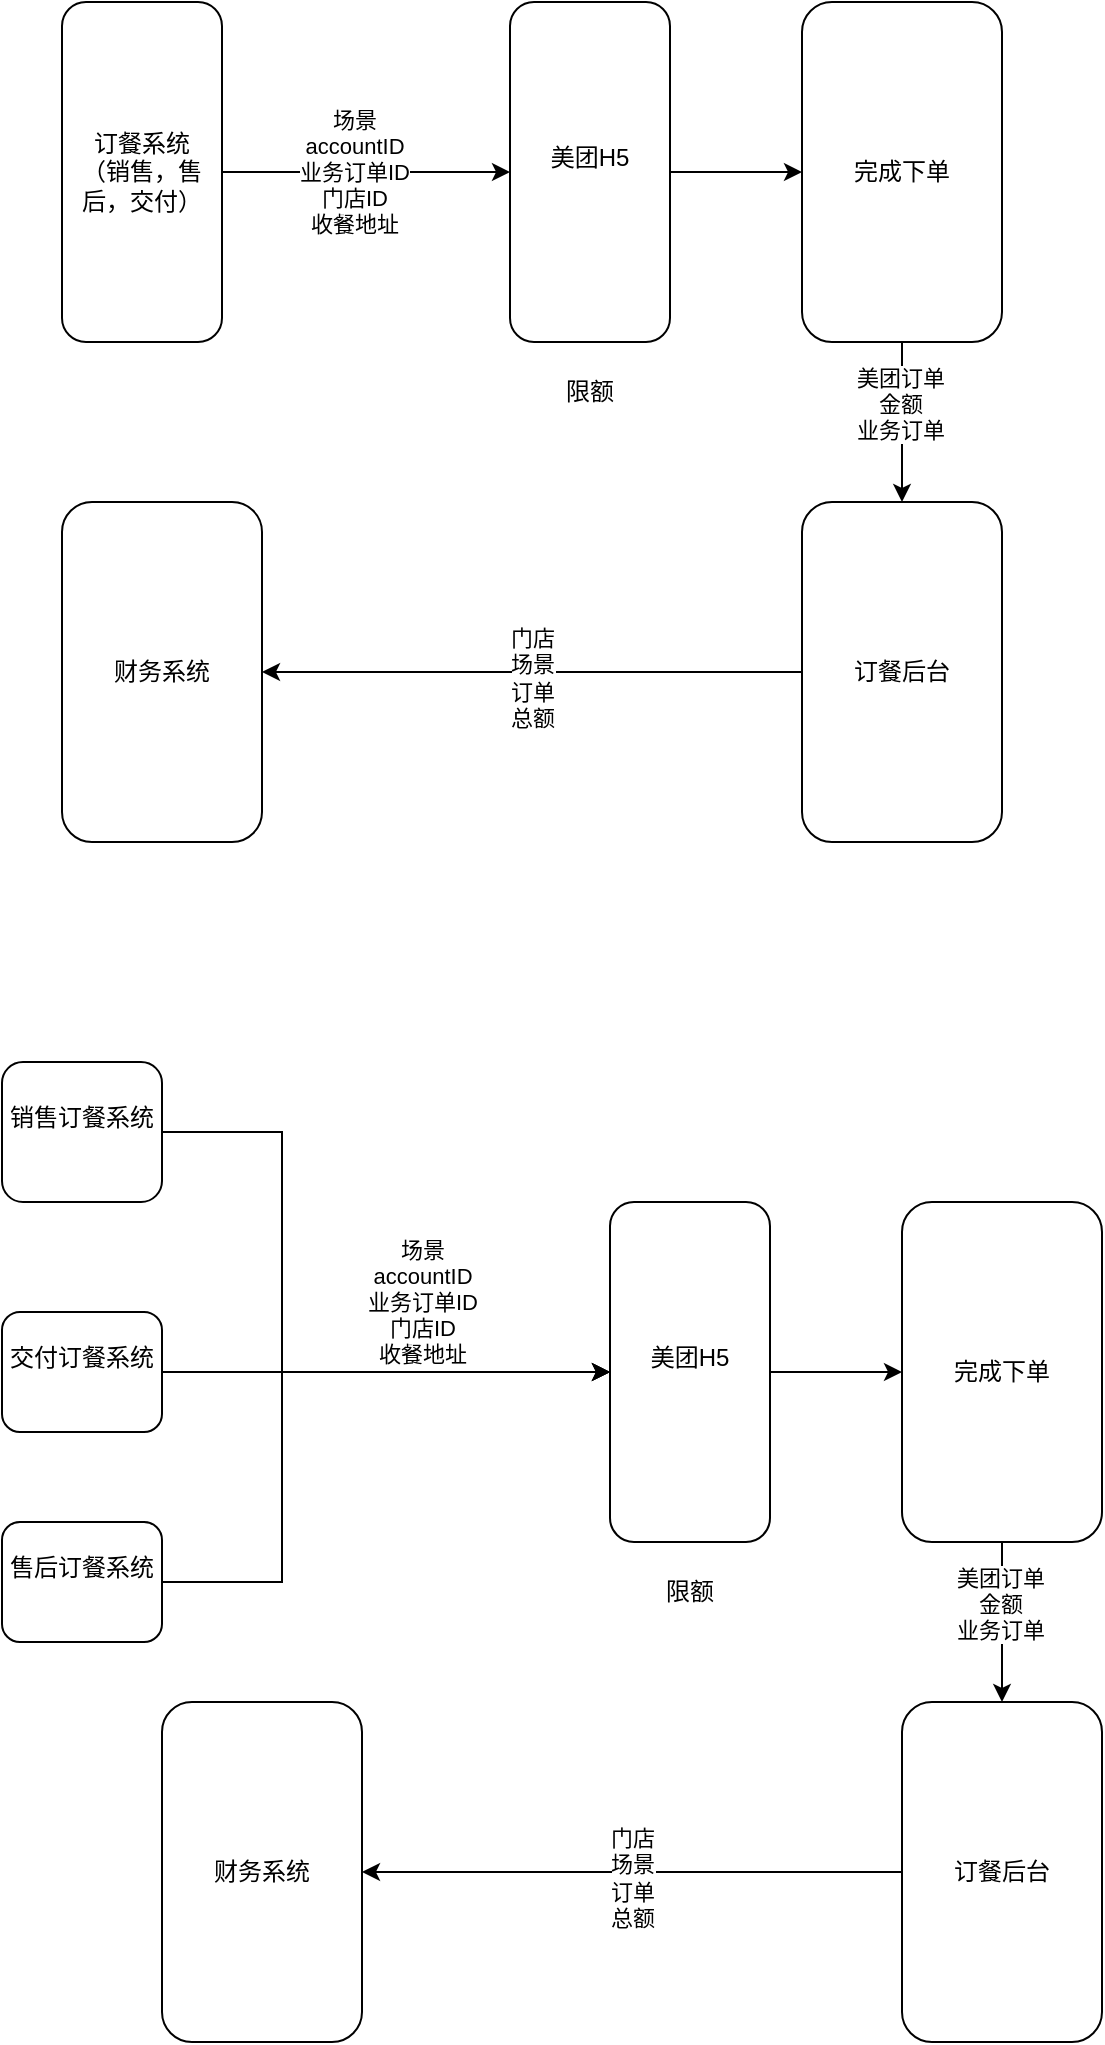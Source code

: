 <mxfile version="24.2.2" type="github">
  <diagram name="第 1 页" id="5igIaiJpBt7Af2Hc7F_L">
    <mxGraphModel dx="1434" dy="820" grid="1" gridSize="10" guides="1" tooltips="1" connect="1" arrows="1" fold="1" page="1" pageScale="1" pageWidth="827" pageHeight="1169" math="0" shadow="0">
      <root>
        <mxCell id="0" />
        <mxCell id="1" parent="0" />
        <mxCell id="-wFoIVxJyCrv2x4FveQs-6" value="" style="edgeStyle=orthogonalEdgeStyle;rounded=0;orthogonalLoop=1;jettySize=auto;html=1;" edge="1" parent="1" source="-wFoIVxJyCrv2x4FveQs-1" target="-wFoIVxJyCrv2x4FveQs-5">
          <mxGeometry relative="1" as="geometry" />
        </mxCell>
        <mxCell id="-wFoIVxJyCrv2x4FveQs-7" value="场景&lt;div&gt;accountID&lt;/div&gt;&lt;div&gt;业务订单ID&lt;/div&gt;&lt;div&gt;门店ID&lt;/div&gt;&lt;div&gt;收餐地址&lt;/div&gt;" style="edgeLabel;html=1;align=center;verticalAlign=middle;resizable=0;points=[];" vertex="1" connectable="0" parent="-wFoIVxJyCrv2x4FveQs-6">
          <mxGeometry x="-0.083" relative="1" as="geometry">
            <mxPoint as="offset" />
          </mxGeometry>
        </mxCell>
        <mxCell id="-wFoIVxJyCrv2x4FveQs-1" value="订餐系统&lt;div&gt;（销售，售后，交付）&lt;/div&gt;" style="rounded=1;whiteSpace=wrap;html=1;" vertex="1" parent="1">
          <mxGeometry x="110" y="160" width="80" height="170" as="geometry" />
        </mxCell>
        <mxCell id="-wFoIVxJyCrv2x4FveQs-11" value="" style="edgeStyle=orthogonalEdgeStyle;rounded=0;orthogonalLoop=1;jettySize=auto;html=1;" edge="1" parent="1" source="-wFoIVxJyCrv2x4FveQs-2" target="-wFoIVxJyCrv2x4FveQs-10">
          <mxGeometry relative="1" as="geometry" />
        </mxCell>
        <mxCell id="-wFoIVxJyCrv2x4FveQs-12" value="美团订单&lt;div&gt;金额&lt;/div&gt;&lt;div&gt;业务订单&lt;/div&gt;" style="edgeLabel;html=1;align=center;verticalAlign=middle;resizable=0;points=[];" vertex="1" connectable="0" parent="-wFoIVxJyCrv2x4FveQs-11">
          <mxGeometry x="-0.225" y="-1" relative="1" as="geometry">
            <mxPoint as="offset" />
          </mxGeometry>
        </mxCell>
        <mxCell id="-wFoIVxJyCrv2x4FveQs-2" value="完成下单" style="rounded=1;whiteSpace=wrap;html=1;" vertex="1" parent="1">
          <mxGeometry x="480" y="160" width="100" height="170" as="geometry" />
        </mxCell>
        <mxCell id="-wFoIVxJyCrv2x4FveQs-9" value="" style="edgeStyle=orthogonalEdgeStyle;rounded=0;orthogonalLoop=1;jettySize=auto;html=1;" edge="1" parent="1" source="-wFoIVxJyCrv2x4FveQs-5" target="-wFoIVxJyCrv2x4FveQs-2">
          <mxGeometry relative="1" as="geometry" />
        </mxCell>
        <mxCell id="-wFoIVxJyCrv2x4FveQs-5" value="美团H5&lt;div&gt;&lt;br&gt;&lt;/div&gt;" style="rounded=1;whiteSpace=wrap;html=1;" vertex="1" parent="1">
          <mxGeometry x="334" y="160" width="80" height="170" as="geometry" />
        </mxCell>
        <mxCell id="-wFoIVxJyCrv2x4FveQs-8" value="限额" style="text;html=1;align=center;verticalAlign=middle;whiteSpace=wrap;rounded=0;" vertex="1" parent="1">
          <mxGeometry x="344" y="340" width="60" height="30" as="geometry" />
        </mxCell>
        <mxCell id="-wFoIVxJyCrv2x4FveQs-14" value="" style="edgeStyle=orthogonalEdgeStyle;rounded=0;orthogonalLoop=1;jettySize=auto;html=1;" edge="1" parent="1" source="-wFoIVxJyCrv2x4FveQs-10" target="-wFoIVxJyCrv2x4FveQs-13">
          <mxGeometry relative="1" as="geometry" />
        </mxCell>
        <mxCell id="-wFoIVxJyCrv2x4FveQs-15" value="门店&lt;div&gt;场景&lt;/div&gt;&lt;div&gt;订单&lt;/div&gt;&lt;div&gt;总额&lt;/div&gt;" style="edgeLabel;html=1;align=center;verticalAlign=middle;resizable=0;points=[];" vertex="1" connectable="0" parent="-wFoIVxJyCrv2x4FveQs-14">
          <mxGeometry y="3" relative="1" as="geometry">
            <mxPoint as="offset" />
          </mxGeometry>
        </mxCell>
        <mxCell id="-wFoIVxJyCrv2x4FveQs-10" value="订餐后台" style="rounded=1;whiteSpace=wrap;html=1;" vertex="1" parent="1">
          <mxGeometry x="480" y="410" width="100" height="170" as="geometry" />
        </mxCell>
        <mxCell id="-wFoIVxJyCrv2x4FveQs-13" value="财务系统" style="rounded=1;whiteSpace=wrap;html=1;" vertex="1" parent="1">
          <mxGeometry x="110" y="410" width="100" height="170" as="geometry" />
        </mxCell>
        <mxCell id="-wFoIVxJyCrv2x4FveQs-19" value="" style="edgeStyle=orthogonalEdgeStyle;rounded=0;orthogonalLoop=1;jettySize=auto;html=1;" edge="1" parent="1" source="-wFoIVxJyCrv2x4FveQs-21" target="-wFoIVxJyCrv2x4FveQs-26">
          <mxGeometry relative="1" as="geometry" />
        </mxCell>
        <mxCell id="-wFoIVxJyCrv2x4FveQs-20" value="场景&lt;div&gt;accountID&lt;/div&gt;&lt;div&gt;业务订单ID&lt;/div&gt;&lt;div&gt;门店ID&lt;/div&gt;&lt;div&gt;收餐地址&lt;/div&gt;" style="edgeLabel;html=1;align=center;verticalAlign=middle;resizable=0;points=[];" vertex="1" connectable="0" parent="-wFoIVxJyCrv2x4FveQs-19">
          <mxGeometry x="-0.083" relative="1" as="geometry">
            <mxPoint x="27" y="-35" as="offset" />
          </mxGeometry>
        </mxCell>
        <mxCell id="-wFoIVxJyCrv2x4FveQs-21" value="交付订餐系统&lt;div&gt;&lt;br&gt;&lt;/div&gt;" style="rounded=1;whiteSpace=wrap;html=1;" vertex="1" parent="1">
          <mxGeometry x="80" y="815" width="80" height="60" as="geometry" />
        </mxCell>
        <mxCell id="-wFoIVxJyCrv2x4FveQs-22" value="" style="edgeStyle=orthogonalEdgeStyle;rounded=0;orthogonalLoop=1;jettySize=auto;html=1;" edge="1" parent="1" source="-wFoIVxJyCrv2x4FveQs-24" target="-wFoIVxJyCrv2x4FveQs-30">
          <mxGeometry relative="1" as="geometry" />
        </mxCell>
        <mxCell id="-wFoIVxJyCrv2x4FveQs-23" value="美团订单&lt;div&gt;金额&lt;/div&gt;&lt;div&gt;业务订单&lt;/div&gt;" style="edgeLabel;html=1;align=center;verticalAlign=middle;resizable=0;points=[];" vertex="1" connectable="0" parent="-wFoIVxJyCrv2x4FveQs-22">
          <mxGeometry x="-0.225" y="-1" relative="1" as="geometry">
            <mxPoint as="offset" />
          </mxGeometry>
        </mxCell>
        <mxCell id="-wFoIVxJyCrv2x4FveQs-24" value="完成下单" style="rounded=1;whiteSpace=wrap;html=1;" vertex="1" parent="1">
          <mxGeometry x="530" y="760" width="100" height="170" as="geometry" />
        </mxCell>
        <mxCell id="-wFoIVxJyCrv2x4FveQs-25" value="" style="edgeStyle=orthogonalEdgeStyle;rounded=0;orthogonalLoop=1;jettySize=auto;html=1;" edge="1" parent="1" source="-wFoIVxJyCrv2x4FveQs-26" target="-wFoIVxJyCrv2x4FveQs-24">
          <mxGeometry relative="1" as="geometry" />
        </mxCell>
        <mxCell id="-wFoIVxJyCrv2x4FveQs-26" value="美团H5&lt;div&gt;&lt;br&gt;&lt;/div&gt;" style="rounded=1;whiteSpace=wrap;html=1;" vertex="1" parent="1">
          <mxGeometry x="384" y="760" width="80" height="170" as="geometry" />
        </mxCell>
        <mxCell id="-wFoIVxJyCrv2x4FveQs-27" value="限额" style="text;html=1;align=center;verticalAlign=middle;whiteSpace=wrap;rounded=0;" vertex="1" parent="1">
          <mxGeometry x="394" y="940" width="60" height="30" as="geometry" />
        </mxCell>
        <mxCell id="-wFoIVxJyCrv2x4FveQs-28" value="" style="edgeStyle=orthogonalEdgeStyle;rounded=0;orthogonalLoop=1;jettySize=auto;html=1;" edge="1" parent="1" source="-wFoIVxJyCrv2x4FveQs-30" target="-wFoIVxJyCrv2x4FveQs-31">
          <mxGeometry relative="1" as="geometry" />
        </mxCell>
        <mxCell id="-wFoIVxJyCrv2x4FveQs-29" value="门店&lt;div&gt;场景&lt;/div&gt;&lt;div&gt;订单&lt;/div&gt;&lt;div&gt;总额&lt;/div&gt;" style="edgeLabel;html=1;align=center;verticalAlign=middle;resizable=0;points=[];" vertex="1" connectable="0" parent="-wFoIVxJyCrv2x4FveQs-28">
          <mxGeometry y="3" relative="1" as="geometry">
            <mxPoint as="offset" />
          </mxGeometry>
        </mxCell>
        <mxCell id="-wFoIVxJyCrv2x4FveQs-30" value="订餐后台" style="rounded=1;whiteSpace=wrap;html=1;" vertex="1" parent="1">
          <mxGeometry x="530" y="1010" width="100" height="170" as="geometry" />
        </mxCell>
        <mxCell id="-wFoIVxJyCrv2x4FveQs-31" value="财务系统" style="rounded=1;whiteSpace=wrap;html=1;" vertex="1" parent="1">
          <mxGeometry x="160" y="1010" width="100" height="170" as="geometry" />
        </mxCell>
        <mxCell id="-wFoIVxJyCrv2x4FveQs-43" value="" style="edgeStyle=orthogonalEdgeStyle;rounded=0;orthogonalLoop=1;jettySize=auto;html=1;entryX=0;entryY=0.5;entryDx=0;entryDy=0;" edge="1" parent="1" source="-wFoIVxJyCrv2x4FveQs-32" target="-wFoIVxJyCrv2x4FveQs-26">
          <mxGeometry relative="1" as="geometry">
            <mxPoint x="220" y="725" as="targetPoint" />
            <Array as="points">
              <mxPoint x="220" y="725" />
              <mxPoint x="220" y="845" />
            </Array>
          </mxGeometry>
        </mxCell>
        <mxCell id="-wFoIVxJyCrv2x4FveQs-32" value="销售订餐系统&lt;div&gt;&lt;br&gt;&lt;/div&gt;" style="rounded=1;whiteSpace=wrap;html=1;" vertex="1" parent="1">
          <mxGeometry x="80" y="690" width="80" height="70" as="geometry" />
        </mxCell>
        <mxCell id="-wFoIVxJyCrv2x4FveQs-41" value="" style="edgeStyle=orthogonalEdgeStyle;rounded=0;orthogonalLoop=1;jettySize=auto;html=1;entryX=0;entryY=0.5;entryDx=0;entryDy=0;" edge="1" parent="1" source="-wFoIVxJyCrv2x4FveQs-39" target="-wFoIVxJyCrv2x4FveQs-26">
          <mxGeometry relative="1" as="geometry">
            <mxPoint x="220" y="950" as="targetPoint" />
            <Array as="points">
              <mxPoint x="220" y="950" />
              <mxPoint x="220" y="845" />
            </Array>
          </mxGeometry>
        </mxCell>
        <mxCell id="-wFoIVxJyCrv2x4FveQs-39" value="售后订餐系统&lt;div&gt;&lt;br&gt;&lt;/div&gt;" style="rounded=1;whiteSpace=wrap;html=1;" vertex="1" parent="1">
          <mxGeometry x="80" y="920" width="80" height="60" as="geometry" />
        </mxCell>
      </root>
    </mxGraphModel>
  </diagram>
</mxfile>
